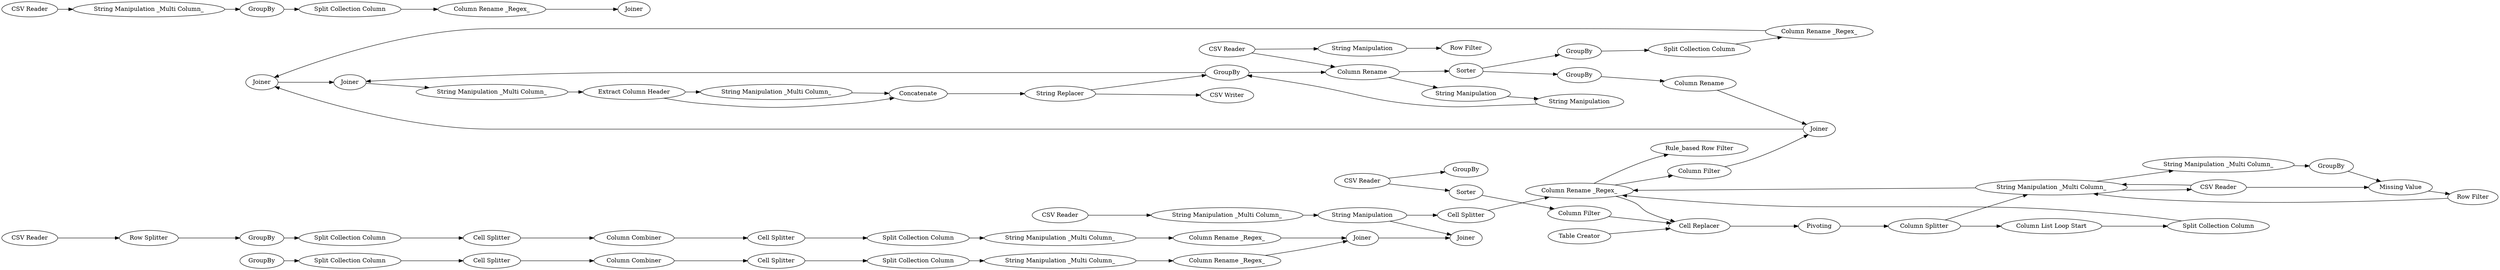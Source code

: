 digraph {
	67 -> 85
	88 -> 78
	81 -> 80
	27 -> 26
	68 -> 67
	84 -> 83
	10 -> 23
	43 -> 45
	48 -> 61
	53 -> 37
	24 -> 27
	33 -> 28
	2 -> 7
	80 -> 83
	74 -> 75
	92 -> 81
	23 -> 25
	91 -> 87
	80 -> 81
	45 -> 54
	12 -> 10
	41 -> 38
	78 -> 49
	73 -> 72
	65 -> 66
	26 -> 21
	78 -> 48
	30 -> 21
	32 -> 29
	25 -> 24
	58 -> 59
	76 -> 77
	77 -> 78
	34 -> 33
	54 -> 87
	28 -> 31
	47 -> 44
	4 -> 53
	7 -> 6
	35 -> 34
	87 -> 85
	60 -> 57
	39 -> 41
	1 -> 4
	83 -> 92
	90 -> 91
	31 -> 32
	29 -> 30
	21 -> 37
	82 -> 84
	72 -> 70
	78 -> 70
	85 -> 47
	75 -> 81
	70 -> 74
	55 -> 60
	59 -> 62
	71 -> 70
	40 -> 5
	5 -> 39
	89 -> 90
	75 -> 76
	89 -> 58
	87 -> 89
	66 -> 68
	3 -> 40
	44 -> 43
	61 -> 67
	54 -> 46
	58 -> 65
	6 -> 12
	44 -> 45
	53 -> 88
	81 -> 82
	81 -> 78
	56 -> 69
	56 -> 73
	62 -> 61
	55 -> 89
	91 [label="String Manipulation"]
	27 [label="String Manipulation _Multi Column_"]
	57 [label="Row Filter"]
	55 [label="CSV Reader"]
	7 [label="Row Splitter"]
	89 [label="Column Rename"]
	45 [label=Concatenate]
	26 [label="Column Rename _Regex_"]
	21 [label=Joiner]
	58 [label=Sorter]
	74 [label=Pivoting]
	3 [label="CSV Reader"]
	78 [label="Column Rename _Regex_"]
	39 [label="Split Collection Column"]
	24 [label="Split Collection Column"]
	92 [label="Row Filter"]
	84 [label=GroupBy]
	49 [label="Rule_based Row Filter"]
	41 [label="Column Rename _Regex_"]
	31 [label="Cell Splitter"]
	56 [label="CSV Reader"]
	6 [label=GroupBy]
	25 [label="Cell Splitter"]
	54 [label="String Replacer"]
	12 [label="Split Collection Column"]
	10 [label="Cell Splitter"]
	75 [label="Column Splitter"]
	59 [label=GroupBy]
	48 [label="Column Filter"]
	30 [label="Column Rename _Regex_"]
	85 [label=Joiner]
	90 [label="String Manipulation"]
	1 [label="CSV Reader"]
	53 [label="String Manipulation"]
	87 [label=GroupBy]
	28 [label="Column Combiner"]
	67 [label=Joiner]
	68 [label="Column Rename _Regex_"]
	23 [label="Column Combiner"]
	4 [label="String Manipulation _Multi Column_"]
	47 [label="String Manipulation _Multi Column_"]
	72 [label="Column Filter"]
	76 [label="Column List Loop Start"]
	77 [label="Split Collection Column"]
	61 [label=Joiner]
	83 [label="Missing Value"]
	38 [label=Joiner]
	60 [label="String Manipulation"]
	81 [label="String Manipulation _Multi Column_"]
	5 [label=GroupBy]
	73 [label=Sorter]
	43 [label="String Manipulation _Multi Column_"]
	35 [label=GroupBy]
	44 [label="Extract Column Header"]
	34 [label="Split Collection Column"]
	62 [label="Column Rename"]
	29 [label="String Manipulation _Multi Column_"]
	70 [label="Cell Replacer"]
	82 [label="String Manipulation _Multi Column_"]
	69 [label=GroupBy]
	65 [label=GroupBy]
	46 [label="CSV Writer"]
	66 [label="Split Collection Column"]
	88 [label="Cell Splitter"]
	71 [label="Table Creator"]
	40 [label="String Manipulation _Multi Column_"]
	80 [label="CSV Reader"]
	33 [label="Cell Splitter"]
	32 [label="Split Collection Column"]
	2 [label="CSV Reader"]
	37 [label=Joiner]
	rankdir=LR
}

